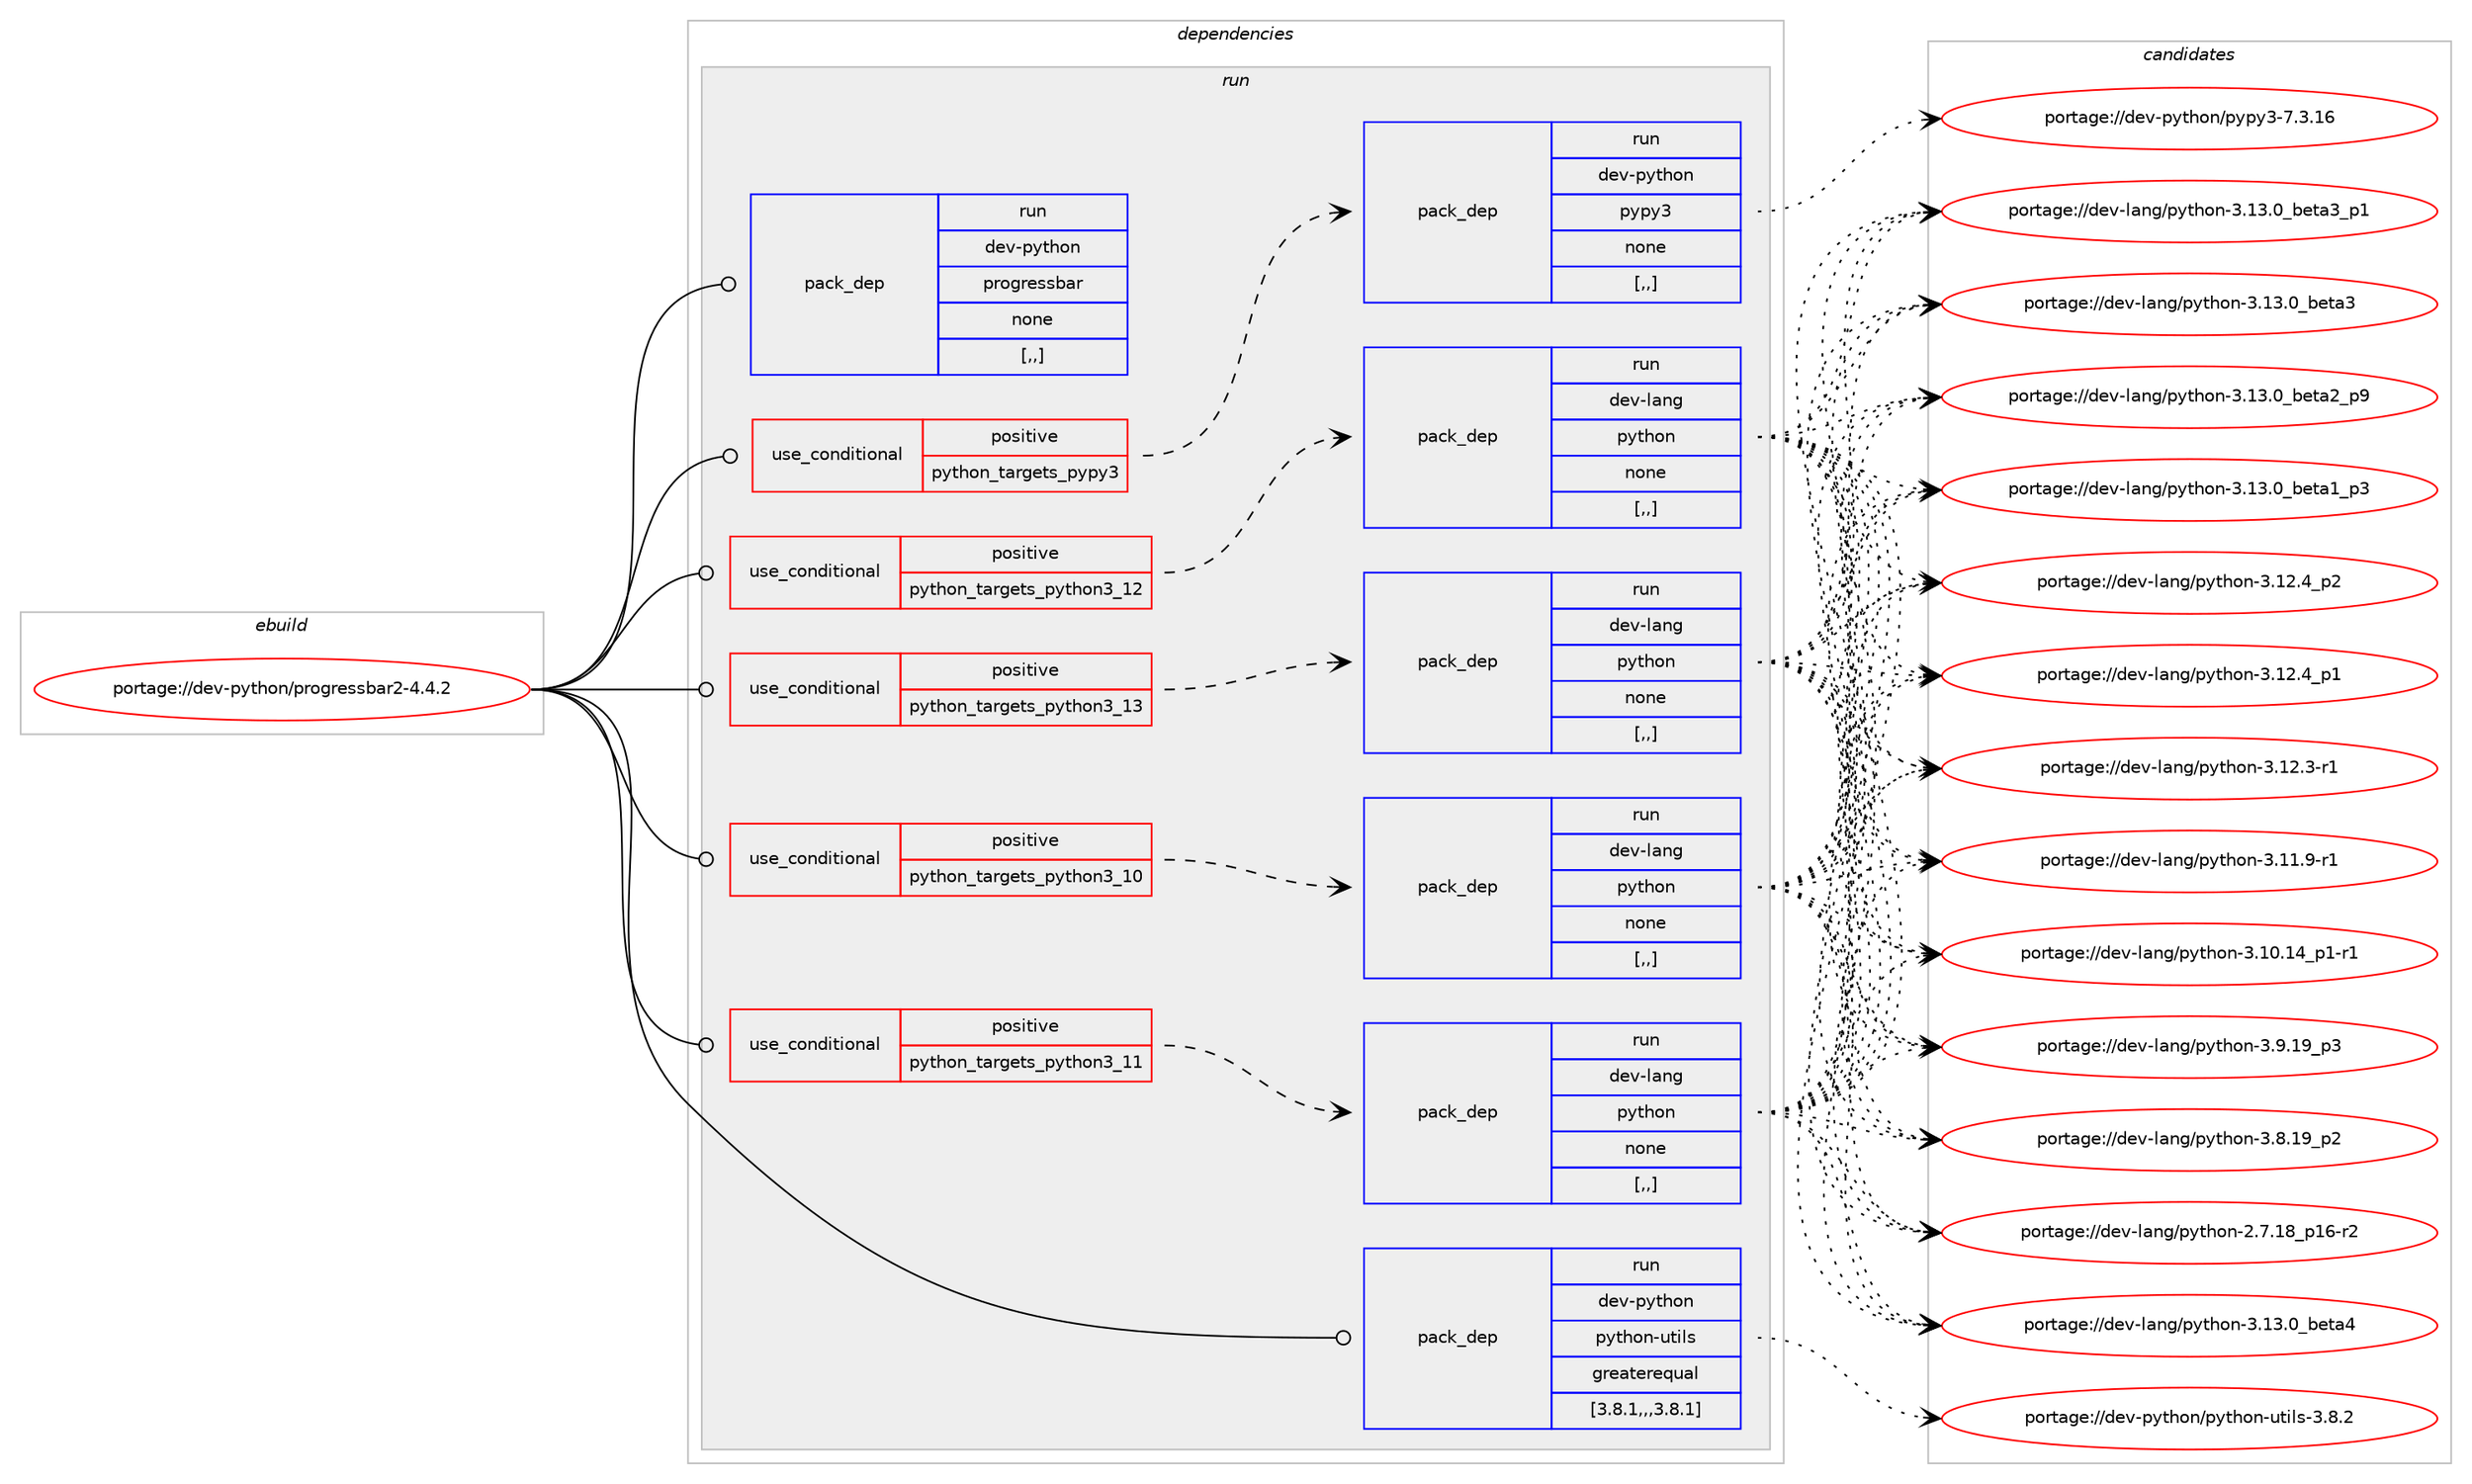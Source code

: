 digraph prolog {

# *************
# Graph options
# *************

newrank=true;
concentrate=true;
compound=true;
graph [rankdir=LR,fontname=Helvetica,fontsize=10,ranksep=1.5];#, ranksep=2.5, nodesep=0.2];
edge  [arrowhead=vee];
node  [fontname=Helvetica,fontsize=10];

# **********
# The ebuild
# **********

subgraph cluster_leftcol {
color=gray;
label=<<i>ebuild</i>>;
id [label="portage://dev-python/progressbar2-4.4.2", color=red, width=4, href="../dev-python/progressbar2-4.4.2.svg"];
}

# ****************
# The dependencies
# ****************

subgraph cluster_midcol {
color=gray;
label=<<i>dependencies</i>>;
subgraph cluster_compile {
fillcolor="#eeeeee";
style=filled;
label=<<i>compile</i>>;
}
subgraph cluster_compileandrun {
fillcolor="#eeeeee";
style=filled;
label=<<i>compile and run</i>>;
}
subgraph cluster_run {
fillcolor="#eeeeee";
style=filled;
label=<<i>run</i>>;
subgraph cond36357 {
dependency155402 [label=<<TABLE BORDER="0" CELLBORDER="1" CELLSPACING="0" CELLPADDING="4"><TR><TD ROWSPAN="3" CELLPADDING="10">use_conditional</TD></TR><TR><TD>positive</TD></TR><TR><TD>python_targets_pypy3</TD></TR></TABLE>>, shape=none, color=red];
subgraph pack117794 {
dependency155403 [label=<<TABLE BORDER="0" CELLBORDER="1" CELLSPACING="0" CELLPADDING="4" WIDTH="220"><TR><TD ROWSPAN="6" CELLPADDING="30">pack_dep</TD></TR><TR><TD WIDTH="110">run</TD></TR><TR><TD>dev-python</TD></TR><TR><TD>pypy3</TD></TR><TR><TD>none</TD></TR><TR><TD>[,,]</TD></TR></TABLE>>, shape=none, color=blue];
}
dependency155402:e -> dependency155403:w [weight=20,style="dashed",arrowhead="vee"];
}
id:e -> dependency155402:w [weight=20,style="solid",arrowhead="odot"];
subgraph cond36358 {
dependency155404 [label=<<TABLE BORDER="0" CELLBORDER="1" CELLSPACING="0" CELLPADDING="4"><TR><TD ROWSPAN="3" CELLPADDING="10">use_conditional</TD></TR><TR><TD>positive</TD></TR><TR><TD>python_targets_python3_10</TD></TR></TABLE>>, shape=none, color=red];
subgraph pack117795 {
dependency155405 [label=<<TABLE BORDER="0" CELLBORDER="1" CELLSPACING="0" CELLPADDING="4" WIDTH="220"><TR><TD ROWSPAN="6" CELLPADDING="30">pack_dep</TD></TR><TR><TD WIDTH="110">run</TD></TR><TR><TD>dev-lang</TD></TR><TR><TD>python</TD></TR><TR><TD>none</TD></TR><TR><TD>[,,]</TD></TR></TABLE>>, shape=none, color=blue];
}
dependency155404:e -> dependency155405:w [weight=20,style="dashed",arrowhead="vee"];
}
id:e -> dependency155404:w [weight=20,style="solid",arrowhead="odot"];
subgraph cond36359 {
dependency155406 [label=<<TABLE BORDER="0" CELLBORDER="1" CELLSPACING="0" CELLPADDING="4"><TR><TD ROWSPAN="3" CELLPADDING="10">use_conditional</TD></TR><TR><TD>positive</TD></TR><TR><TD>python_targets_python3_11</TD></TR></TABLE>>, shape=none, color=red];
subgraph pack117796 {
dependency155407 [label=<<TABLE BORDER="0" CELLBORDER="1" CELLSPACING="0" CELLPADDING="4" WIDTH="220"><TR><TD ROWSPAN="6" CELLPADDING="30">pack_dep</TD></TR><TR><TD WIDTH="110">run</TD></TR><TR><TD>dev-lang</TD></TR><TR><TD>python</TD></TR><TR><TD>none</TD></TR><TR><TD>[,,]</TD></TR></TABLE>>, shape=none, color=blue];
}
dependency155406:e -> dependency155407:w [weight=20,style="dashed",arrowhead="vee"];
}
id:e -> dependency155406:w [weight=20,style="solid",arrowhead="odot"];
subgraph cond36360 {
dependency155408 [label=<<TABLE BORDER="0" CELLBORDER="1" CELLSPACING="0" CELLPADDING="4"><TR><TD ROWSPAN="3" CELLPADDING="10">use_conditional</TD></TR><TR><TD>positive</TD></TR><TR><TD>python_targets_python3_12</TD></TR></TABLE>>, shape=none, color=red];
subgraph pack117797 {
dependency155409 [label=<<TABLE BORDER="0" CELLBORDER="1" CELLSPACING="0" CELLPADDING="4" WIDTH="220"><TR><TD ROWSPAN="6" CELLPADDING="30">pack_dep</TD></TR><TR><TD WIDTH="110">run</TD></TR><TR><TD>dev-lang</TD></TR><TR><TD>python</TD></TR><TR><TD>none</TD></TR><TR><TD>[,,]</TD></TR></TABLE>>, shape=none, color=blue];
}
dependency155408:e -> dependency155409:w [weight=20,style="dashed",arrowhead="vee"];
}
id:e -> dependency155408:w [weight=20,style="solid",arrowhead="odot"];
subgraph cond36361 {
dependency155410 [label=<<TABLE BORDER="0" CELLBORDER="1" CELLSPACING="0" CELLPADDING="4"><TR><TD ROWSPAN="3" CELLPADDING="10">use_conditional</TD></TR><TR><TD>positive</TD></TR><TR><TD>python_targets_python3_13</TD></TR></TABLE>>, shape=none, color=red];
subgraph pack117798 {
dependency155411 [label=<<TABLE BORDER="0" CELLBORDER="1" CELLSPACING="0" CELLPADDING="4" WIDTH="220"><TR><TD ROWSPAN="6" CELLPADDING="30">pack_dep</TD></TR><TR><TD WIDTH="110">run</TD></TR><TR><TD>dev-lang</TD></TR><TR><TD>python</TD></TR><TR><TD>none</TD></TR><TR><TD>[,,]</TD></TR></TABLE>>, shape=none, color=blue];
}
dependency155410:e -> dependency155411:w [weight=20,style="dashed",arrowhead="vee"];
}
id:e -> dependency155410:w [weight=20,style="solid",arrowhead="odot"];
subgraph pack117799 {
dependency155412 [label=<<TABLE BORDER="0" CELLBORDER="1" CELLSPACING="0" CELLPADDING="4" WIDTH="220"><TR><TD ROWSPAN="6" CELLPADDING="30">pack_dep</TD></TR><TR><TD WIDTH="110">run</TD></TR><TR><TD>dev-python</TD></TR><TR><TD>python-utils</TD></TR><TR><TD>greaterequal</TD></TR><TR><TD>[3.8.1,,,3.8.1]</TD></TR></TABLE>>, shape=none, color=blue];
}
id:e -> dependency155412:w [weight=20,style="solid",arrowhead="odot"];
subgraph pack117800 {
dependency155413 [label=<<TABLE BORDER="0" CELLBORDER="1" CELLSPACING="0" CELLPADDING="4" WIDTH="220"><TR><TD ROWSPAN="6" CELLPADDING="30">pack_dep</TD></TR><TR><TD WIDTH="110">run</TD></TR><TR><TD>dev-python</TD></TR><TR><TD>progressbar</TD></TR><TR><TD>none</TD></TR><TR><TD>[,,]</TD></TR></TABLE>>, shape=none, color=blue];
}
id:e -> dependency155413:w [weight=20,style="solid",arrowhead="odot"];
}
}

# **************
# The candidates
# **************

subgraph cluster_choices {
rank=same;
color=gray;
label=<<i>candidates</i>>;

subgraph choice117794 {
color=black;
nodesep=1;
choice10010111845112121116104111110471121211121215145554651464954 [label="portage://dev-python/pypy3-7.3.16", color=red, width=4,href="../dev-python/pypy3-7.3.16.svg"];
dependency155403:e -> choice10010111845112121116104111110471121211121215145554651464954:w [style=dotted,weight="100"];
}
subgraph choice117795 {
color=black;
nodesep=1;
choice1001011184510897110103471121211161041111104551464951464895981011169752 [label="portage://dev-lang/python-3.13.0_beta4", color=red, width=4,href="../dev-lang/python-3.13.0_beta4.svg"];
choice10010111845108971101034711212111610411111045514649514648959810111697519511249 [label="portage://dev-lang/python-3.13.0_beta3_p1", color=red, width=4,href="../dev-lang/python-3.13.0_beta3_p1.svg"];
choice1001011184510897110103471121211161041111104551464951464895981011169751 [label="portage://dev-lang/python-3.13.0_beta3", color=red, width=4,href="../dev-lang/python-3.13.0_beta3.svg"];
choice10010111845108971101034711212111610411111045514649514648959810111697509511257 [label="portage://dev-lang/python-3.13.0_beta2_p9", color=red, width=4,href="../dev-lang/python-3.13.0_beta2_p9.svg"];
choice10010111845108971101034711212111610411111045514649514648959810111697499511251 [label="portage://dev-lang/python-3.13.0_beta1_p3", color=red, width=4,href="../dev-lang/python-3.13.0_beta1_p3.svg"];
choice100101118451089711010347112121116104111110455146495046529511250 [label="portage://dev-lang/python-3.12.4_p2", color=red, width=4,href="../dev-lang/python-3.12.4_p2.svg"];
choice100101118451089711010347112121116104111110455146495046529511249 [label="portage://dev-lang/python-3.12.4_p1", color=red, width=4,href="../dev-lang/python-3.12.4_p1.svg"];
choice100101118451089711010347112121116104111110455146495046514511449 [label="portage://dev-lang/python-3.12.3-r1", color=red, width=4,href="../dev-lang/python-3.12.3-r1.svg"];
choice100101118451089711010347112121116104111110455146494946574511449 [label="portage://dev-lang/python-3.11.9-r1", color=red, width=4,href="../dev-lang/python-3.11.9-r1.svg"];
choice100101118451089711010347112121116104111110455146494846495295112494511449 [label="portage://dev-lang/python-3.10.14_p1-r1", color=red, width=4,href="../dev-lang/python-3.10.14_p1-r1.svg"];
choice100101118451089711010347112121116104111110455146574649579511251 [label="portage://dev-lang/python-3.9.19_p3", color=red, width=4,href="../dev-lang/python-3.9.19_p3.svg"];
choice100101118451089711010347112121116104111110455146564649579511250 [label="portage://dev-lang/python-3.8.19_p2", color=red, width=4,href="../dev-lang/python-3.8.19_p2.svg"];
choice100101118451089711010347112121116104111110455046554649569511249544511450 [label="portage://dev-lang/python-2.7.18_p16-r2", color=red, width=4,href="../dev-lang/python-2.7.18_p16-r2.svg"];
dependency155405:e -> choice1001011184510897110103471121211161041111104551464951464895981011169752:w [style=dotted,weight="100"];
dependency155405:e -> choice10010111845108971101034711212111610411111045514649514648959810111697519511249:w [style=dotted,weight="100"];
dependency155405:e -> choice1001011184510897110103471121211161041111104551464951464895981011169751:w [style=dotted,weight="100"];
dependency155405:e -> choice10010111845108971101034711212111610411111045514649514648959810111697509511257:w [style=dotted,weight="100"];
dependency155405:e -> choice10010111845108971101034711212111610411111045514649514648959810111697499511251:w [style=dotted,weight="100"];
dependency155405:e -> choice100101118451089711010347112121116104111110455146495046529511250:w [style=dotted,weight="100"];
dependency155405:e -> choice100101118451089711010347112121116104111110455146495046529511249:w [style=dotted,weight="100"];
dependency155405:e -> choice100101118451089711010347112121116104111110455146495046514511449:w [style=dotted,weight="100"];
dependency155405:e -> choice100101118451089711010347112121116104111110455146494946574511449:w [style=dotted,weight="100"];
dependency155405:e -> choice100101118451089711010347112121116104111110455146494846495295112494511449:w [style=dotted,weight="100"];
dependency155405:e -> choice100101118451089711010347112121116104111110455146574649579511251:w [style=dotted,weight="100"];
dependency155405:e -> choice100101118451089711010347112121116104111110455146564649579511250:w [style=dotted,weight="100"];
dependency155405:e -> choice100101118451089711010347112121116104111110455046554649569511249544511450:w [style=dotted,weight="100"];
}
subgraph choice117796 {
color=black;
nodesep=1;
choice1001011184510897110103471121211161041111104551464951464895981011169752 [label="portage://dev-lang/python-3.13.0_beta4", color=red, width=4,href="../dev-lang/python-3.13.0_beta4.svg"];
choice10010111845108971101034711212111610411111045514649514648959810111697519511249 [label="portage://dev-lang/python-3.13.0_beta3_p1", color=red, width=4,href="../dev-lang/python-3.13.0_beta3_p1.svg"];
choice1001011184510897110103471121211161041111104551464951464895981011169751 [label="portage://dev-lang/python-3.13.0_beta3", color=red, width=4,href="../dev-lang/python-3.13.0_beta3.svg"];
choice10010111845108971101034711212111610411111045514649514648959810111697509511257 [label="portage://dev-lang/python-3.13.0_beta2_p9", color=red, width=4,href="../dev-lang/python-3.13.0_beta2_p9.svg"];
choice10010111845108971101034711212111610411111045514649514648959810111697499511251 [label="portage://dev-lang/python-3.13.0_beta1_p3", color=red, width=4,href="../dev-lang/python-3.13.0_beta1_p3.svg"];
choice100101118451089711010347112121116104111110455146495046529511250 [label="portage://dev-lang/python-3.12.4_p2", color=red, width=4,href="../dev-lang/python-3.12.4_p2.svg"];
choice100101118451089711010347112121116104111110455146495046529511249 [label="portage://dev-lang/python-3.12.4_p1", color=red, width=4,href="../dev-lang/python-3.12.4_p1.svg"];
choice100101118451089711010347112121116104111110455146495046514511449 [label="portage://dev-lang/python-3.12.3-r1", color=red, width=4,href="../dev-lang/python-3.12.3-r1.svg"];
choice100101118451089711010347112121116104111110455146494946574511449 [label="portage://dev-lang/python-3.11.9-r1", color=red, width=4,href="../dev-lang/python-3.11.9-r1.svg"];
choice100101118451089711010347112121116104111110455146494846495295112494511449 [label="portage://dev-lang/python-3.10.14_p1-r1", color=red, width=4,href="../dev-lang/python-3.10.14_p1-r1.svg"];
choice100101118451089711010347112121116104111110455146574649579511251 [label="portage://dev-lang/python-3.9.19_p3", color=red, width=4,href="../dev-lang/python-3.9.19_p3.svg"];
choice100101118451089711010347112121116104111110455146564649579511250 [label="portage://dev-lang/python-3.8.19_p2", color=red, width=4,href="../dev-lang/python-3.8.19_p2.svg"];
choice100101118451089711010347112121116104111110455046554649569511249544511450 [label="portage://dev-lang/python-2.7.18_p16-r2", color=red, width=4,href="../dev-lang/python-2.7.18_p16-r2.svg"];
dependency155407:e -> choice1001011184510897110103471121211161041111104551464951464895981011169752:w [style=dotted,weight="100"];
dependency155407:e -> choice10010111845108971101034711212111610411111045514649514648959810111697519511249:w [style=dotted,weight="100"];
dependency155407:e -> choice1001011184510897110103471121211161041111104551464951464895981011169751:w [style=dotted,weight="100"];
dependency155407:e -> choice10010111845108971101034711212111610411111045514649514648959810111697509511257:w [style=dotted,weight="100"];
dependency155407:e -> choice10010111845108971101034711212111610411111045514649514648959810111697499511251:w [style=dotted,weight="100"];
dependency155407:e -> choice100101118451089711010347112121116104111110455146495046529511250:w [style=dotted,weight="100"];
dependency155407:e -> choice100101118451089711010347112121116104111110455146495046529511249:w [style=dotted,weight="100"];
dependency155407:e -> choice100101118451089711010347112121116104111110455146495046514511449:w [style=dotted,weight="100"];
dependency155407:e -> choice100101118451089711010347112121116104111110455146494946574511449:w [style=dotted,weight="100"];
dependency155407:e -> choice100101118451089711010347112121116104111110455146494846495295112494511449:w [style=dotted,weight="100"];
dependency155407:e -> choice100101118451089711010347112121116104111110455146574649579511251:w [style=dotted,weight="100"];
dependency155407:e -> choice100101118451089711010347112121116104111110455146564649579511250:w [style=dotted,weight="100"];
dependency155407:e -> choice100101118451089711010347112121116104111110455046554649569511249544511450:w [style=dotted,weight="100"];
}
subgraph choice117797 {
color=black;
nodesep=1;
choice1001011184510897110103471121211161041111104551464951464895981011169752 [label="portage://dev-lang/python-3.13.0_beta4", color=red, width=4,href="../dev-lang/python-3.13.0_beta4.svg"];
choice10010111845108971101034711212111610411111045514649514648959810111697519511249 [label="portage://dev-lang/python-3.13.0_beta3_p1", color=red, width=4,href="../dev-lang/python-3.13.0_beta3_p1.svg"];
choice1001011184510897110103471121211161041111104551464951464895981011169751 [label="portage://dev-lang/python-3.13.0_beta3", color=red, width=4,href="../dev-lang/python-3.13.0_beta3.svg"];
choice10010111845108971101034711212111610411111045514649514648959810111697509511257 [label="portage://dev-lang/python-3.13.0_beta2_p9", color=red, width=4,href="../dev-lang/python-3.13.0_beta2_p9.svg"];
choice10010111845108971101034711212111610411111045514649514648959810111697499511251 [label="portage://dev-lang/python-3.13.0_beta1_p3", color=red, width=4,href="../dev-lang/python-3.13.0_beta1_p3.svg"];
choice100101118451089711010347112121116104111110455146495046529511250 [label="portage://dev-lang/python-3.12.4_p2", color=red, width=4,href="../dev-lang/python-3.12.4_p2.svg"];
choice100101118451089711010347112121116104111110455146495046529511249 [label="portage://dev-lang/python-3.12.4_p1", color=red, width=4,href="../dev-lang/python-3.12.4_p1.svg"];
choice100101118451089711010347112121116104111110455146495046514511449 [label="portage://dev-lang/python-3.12.3-r1", color=red, width=4,href="../dev-lang/python-3.12.3-r1.svg"];
choice100101118451089711010347112121116104111110455146494946574511449 [label="portage://dev-lang/python-3.11.9-r1", color=red, width=4,href="../dev-lang/python-3.11.9-r1.svg"];
choice100101118451089711010347112121116104111110455146494846495295112494511449 [label="portage://dev-lang/python-3.10.14_p1-r1", color=red, width=4,href="../dev-lang/python-3.10.14_p1-r1.svg"];
choice100101118451089711010347112121116104111110455146574649579511251 [label="portage://dev-lang/python-3.9.19_p3", color=red, width=4,href="../dev-lang/python-3.9.19_p3.svg"];
choice100101118451089711010347112121116104111110455146564649579511250 [label="portage://dev-lang/python-3.8.19_p2", color=red, width=4,href="../dev-lang/python-3.8.19_p2.svg"];
choice100101118451089711010347112121116104111110455046554649569511249544511450 [label="portage://dev-lang/python-2.7.18_p16-r2", color=red, width=4,href="../dev-lang/python-2.7.18_p16-r2.svg"];
dependency155409:e -> choice1001011184510897110103471121211161041111104551464951464895981011169752:w [style=dotted,weight="100"];
dependency155409:e -> choice10010111845108971101034711212111610411111045514649514648959810111697519511249:w [style=dotted,weight="100"];
dependency155409:e -> choice1001011184510897110103471121211161041111104551464951464895981011169751:w [style=dotted,weight="100"];
dependency155409:e -> choice10010111845108971101034711212111610411111045514649514648959810111697509511257:w [style=dotted,weight="100"];
dependency155409:e -> choice10010111845108971101034711212111610411111045514649514648959810111697499511251:w [style=dotted,weight="100"];
dependency155409:e -> choice100101118451089711010347112121116104111110455146495046529511250:w [style=dotted,weight="100"];
dependency155409:e -> choice100101118451089711010347112121116104111110455146495046529511249:w [style=dotted,weight="100"];
dependency155409:e -> choice100101118451089711010347112121116104111110455146495046514511449:w [style=dotted,weight="100"];
dependency155409:e -> choice100101118451089711010347112121116104111110455146494946574511449:w [style=dotted,weight="100"];
dependency155409:e -> choice100101118451089711010347112121116104111110455146494846495295112494511449:w [style=dotted,weight="100"];
dependency155409:e -> choice100101118451089711010347112121116104111110455146574649579511251:w [style=dotted,weight="100"];
dependency155409:e -> choice100101118451089711010347112121116104111110455146564649579511250:w [style=dotted,weight="100"];
dependency155409:e -> choice100101118451089711010347112121116104111110455046554649569511249544511450:w [style=dotted,weight="100"];
}
subgraph choice117798 {
color=black;
nodesep=1;
choice1001011184510897110103471121211161041111104551464951464895981011169752 [label="portage://dev-lang/python-3.13.0_beta4", color=red, width=4,href="../dev-lang/python-3.13.0_beta4.svg"];
choice10010111845108971101034711212111610411111045514649514648959810111697519511249 [label="portage://dev-lang/python-3.13.0_beta3_p1", color=red, width=4,href="../dev-lang/python-3.13.0_beta3_p1.svg"];
choice1001011184510897110103471121211161041111104551464951464895981011169751 [label="portage://dev-lang/python-3.13.0_beta3", color=red, width=4,href="../dev-lang/python-3.13.0_beta3.svg"];
choice10010111845108971101034711212111610411111045514649514648959810111697509511257 [label="portage://dev-lang/python-3.13.0_beta2_p9", color=red, width=4,href="../dev-lang/python-3.13.0_beta2_p9.svg"];
choice10010111845108971101034711212111610411111045514649514648959810111697499511251 [label="portage://dev-lang/python-3.13.0_beta1_p3", color=red, width=4,href="../dev-lang/python-3.13.0_beta1_p3.svg"];
choice100101118451089711010347112121116104111110455146495046529511250 [label="portage://dev-lang/python-3.12.4_p2", color=red, width=4,href="../dev-lang/python-3.12.4_p2.svg"];
choice100101118451089711010347112121116104111110455146495046529511249 [label="portage://dev-lang/python-3.12.4_p1", color=red, width=4,href="../dev-lang/python-3.12.4_p1.svg"];
choice100101118451089711010347112121116104111110455146495046514511449 [label="portage://dev-lang/python-3.12.3-r1", color=red, width=4,href="../dev-lang/python-3.12.3-r1.svg"];
choice100101118451089711010347112121116104111110455146494946574511449 [label="portage://dev-lang/python-3.11.9-r1", color=red, width=4,href="../dev-lang/python-3.11.9-r1.svg"];
choice100101118451089711010347112121116104111110455146494846495295112494511449 [label="portage://dev-lang/python-3.10.14_p1-r1", color=red, width=4,href="../dev-lang/python-3.10.14_p1-r1.svg"];
choice100101118451089711010347112121116104111110455146574649579511251 [label="portage://dev-lang/python-3.9.19_p3", color=red, width=4,href="../dev-lang/python-3.9.19_p3.svg"];
choice100101118451089711010347112121116104111110455146564649579511250 [label="portage://dev-lang/python-3.8.19_p2", color=red, width=4,href="../dev-lang/python-3.8.19_p2.svg"];
choice100101118451089711010347112121116104111110455046554649569511249544511450 [label="portage://dev-lang/python-2.7.18_p16-r2", color=red, width=4,href="../dev-lang/python-2.7.18_p16-r2.svg"];
dependency155411:e -> choice1001011184510897110103471121211161041111104551464951464895981011169752:w [style=dotted,weight="100"];
dependency155411:e -> choice10010111845108971101034711212111610411111045514649514648959810111697519511249:w [style=dotted,weight="100"];
dependency155411:e -> choice1001011184510897110103471121211161041111104551464951464895981011169751:w [style=dotted,weight="100"];
dependency155411:e -> choice10010111845108971101034711212111610411111045514649514648959810111697509511257:w [style=dotted,weight="100"];
dependency155411:e -> choice10010111845108971101034711212111610411111045514649514648959810111697499511251:w [style=dotted,weight="100"];
dependency155411:e -> choice100101118451089711010347112121116104111110455146495046529511250:w [style=dotted,weight="100"];
dependency155411:e -> choice100101118451089711010347112121116104111110455146495046529511249:w [style=dotted,weight="100"];
dependency155411:e -> choice100101118451089711010347112121116104111110455146495046514511449:w [style=dotted,weight="100"];
dependency155411:e -> choice100101118451089711010347112121116104111110455146494946574511449:w [style=dotted,weight="100"];
dependency155411:e -> choice100101118451089711010347112121116104111110455146494846495295112494511449:w [style=dotted,weight="100"];
dependency155411:e -> choice100101118451089711010347112121116104111110455146574649579511251:w [style=dotted,weight="100"];
dependency155411:e -> choice100101118451089711010347112121116104111110455146564649579511250:w [style=dotted,weight="100"];
dependency155411:e -> choice100101118451089711010347112121116104111110455046554649569511249544511450:w [style=dotted,weight="100"];
}
subgraph choice117799 {
color=black;
nodesep=1;
choice100101118451121211161041111104711212111610411111045117116105108115455146564650 [label="portage://dev-python/python-utils-3.8.2", color=red, width=4,href="../dev-python/python-utils-3.8.2.svg"];
dependency155412:e -> choice100101118451121211161041111104711212111610411111045117116105108115455146564650:w [style=dotted,weight="100"];
}
subgraph choice117800 {
color=black;
nodesep=1;
}
}

}
